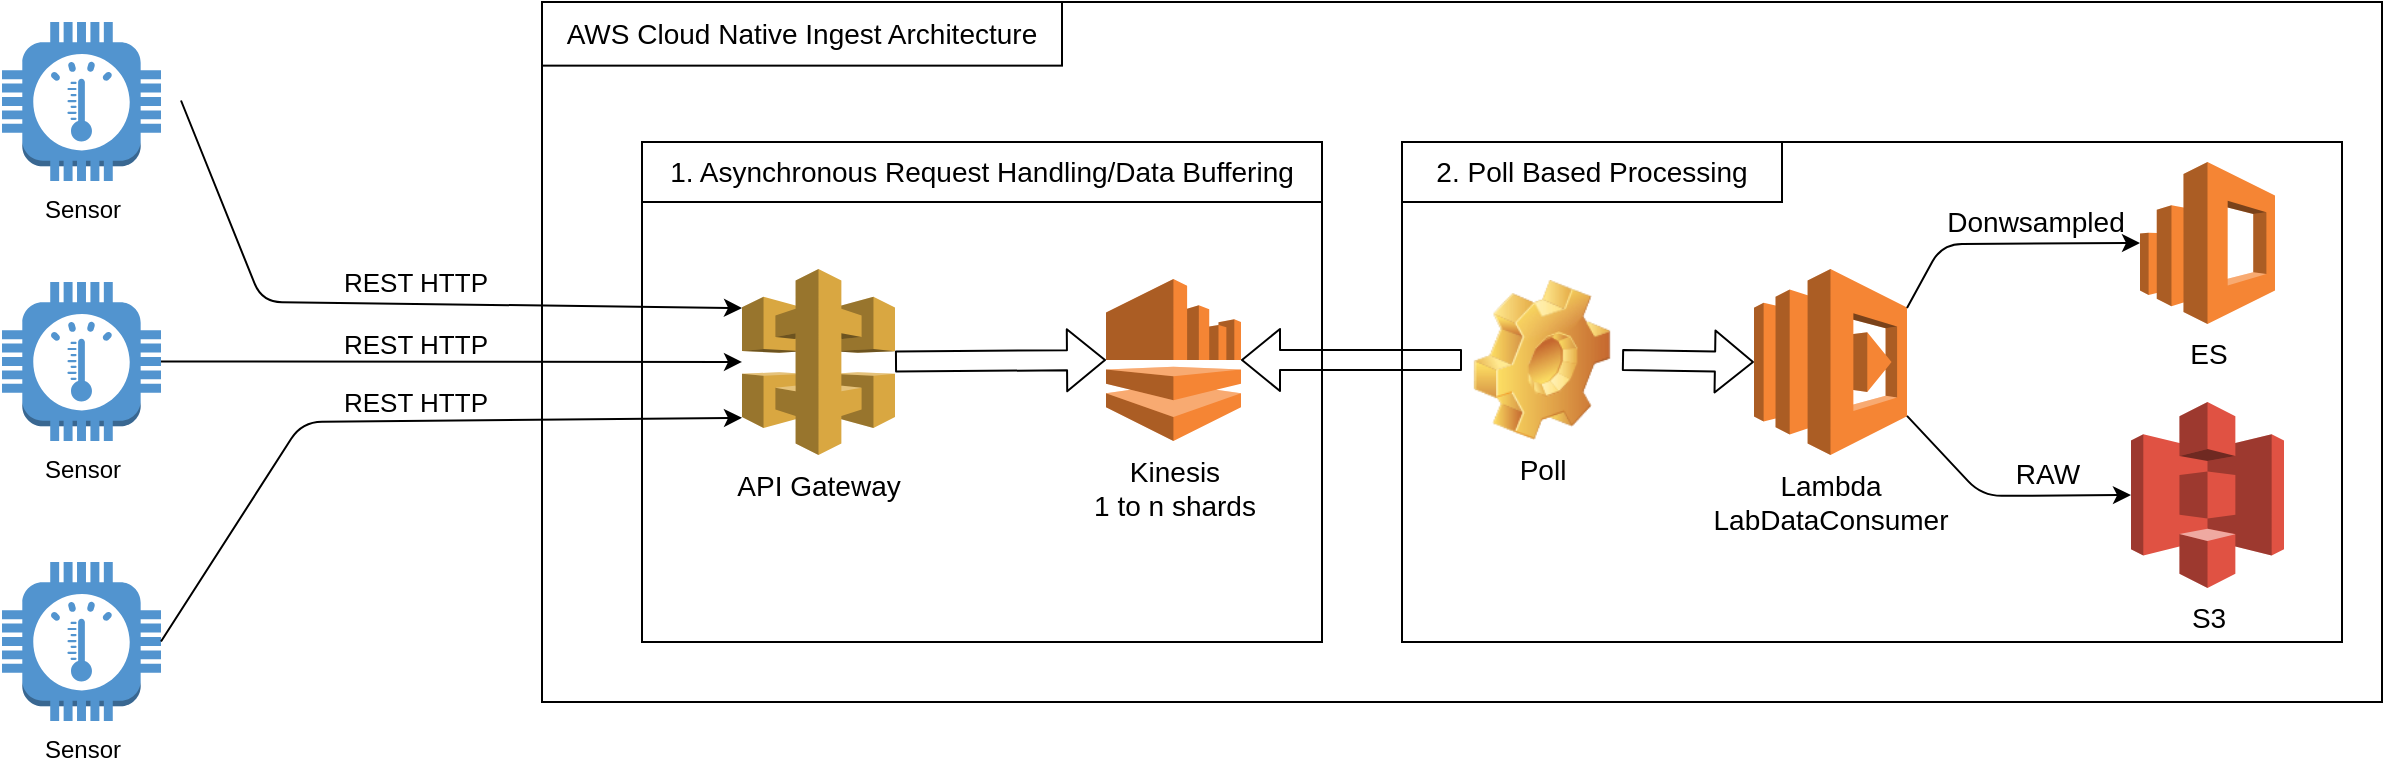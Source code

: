 <mxfile version="13.5.3" type="device"><diagram id="gIUG_GcnsoQfJPrxI-Oh" name="Page-1"><mxGraphModel dx="1336" dy="786" grid="1" gridSize="10" guides="1" tooltips="1" connect="1" arrows="1" fold="1" page="1" pageScale="1" pageWidth="1600" pageHeight="1200" math="0" shadow="0"><root><mxCell id="0"/><mxCell id="1" parent="0"/><mxCell id="aNSU7c9sMQJcYicodF1n-5" value="" style="group" vertex="1" connectable="0" parent="1"><mxGeometry x="370" y="30" width="920" height="350" as="geometry"/></mxCell><mxCell id="aNSU7c9sMQJcYicodF1n-7" value="" style="rounded=0;whiteSpace=wrap;html=1;gradientColor=#ffffff;fillColor=none;" vertex="1" parent="aNSU7c9sMQJcYicodF1n-5"><mxGeometry x="430" y="70" width="470" height="250" as="geometry"/></mxCell><mxCell id="Fa380eySER5qN0_SUqfM-9" value="" style="rounded=0;whiteSpace=wrap;html=1;fillColor=none;" parent="aNSU7c9sMQJcYicodF1n-5" vertex="1"><mxGeometry width="920" height="350" as="geometry"/></mxCell><mxCell id="Fa380eySER5qN0_SUqfM-10" value="&lt;font style=&quot;font-size: 14px&quot;&gt;AWS Cloud Native Ingest Architecture&lt;/font&gt;" style="rounded=0;whiteSpace=wrap;html=1;fillColor=none;" parent="aNSU7c9sMQJcYicodF1n-5" vertex="1"><mxGeometry width="260" height="31.818" as="geometry"/></mxCell><mxCell id="aNSU7c9sMQJcYicodF1n-6" value="&lt;font style=&quot;font-size: 14px&quot;&gt;Poll&lt;/font&gt;" style="image;html=1;image=img/lib/clip_art/general/Gear_128x128.png" vertex="1" parent="aNSU7c9sMQJcYicodF1n-5"><mxGeometry x="460" y="139" width="80" height="80" as="geometry"/></mxCell><mxCell id="aNSU7c9sMQJcYicodF1n-9" value="&lt;font style=&quot;font-size: 14px&quot;&gt;2. Poll Based Processing&lt;/font&gt;" style="rounded=0;whiteSpace=wrap;html=1;fillColor=none;" vertex="1" parent="aNSU7c9sMQJcYicodF1n-5"><mxGeometry x="430" y="70" width="190" height="30" as="geometry"/></mxCell><mxCell id="Fa380eySER5qN0_SUqfM-1" value="&lt;font style=&quot;font-size: 14px&quot;&gt;ES&lt;/font&gt;" style="outlineConnect=0;dashed=0;verticalLabelPosition=bottom;verticalAlign=top;align=center;html=1;shape=mxgraph.aws3.elasticsearch_service;fillColor=#F58534;gradientColor=none;" parent="aNSU7c9sMQJcYicodF1n-5" vertex="1"><mxGeometry x="799" y="80" width="67.5" height="81" as="geometry"/></mxCell><mxCell id="aNSU7c9sMQJcYicodF1n-10" value="S3" style="outlineConnect=0;dashed=0;verticalLabelPosition=bottom;verticalAlign=top;align=center;html=1;shape=mxgraph.aws3.s3;fillColor=#E05243;gradientColor=none;fontSize=14;" vertex="1" parent="aNSU7c9sMQJcYicodF1n-5"><mxGeometry x="794.5" y="200" width="76.5" height="93" as="geometry"/></mxCell><mxCell id="aNSU7c9sMQJcYicodF1n-21" value="Donwsampled" style="text;html=1;strokeColor=none;fillColor=none;align=center;verticalAlign=middle;whiteSpace=wrap;rounded=0;fontSize=14;" vertex="1" parent="aNSU7c9sMQJcYicodF1n-5"><mxGeometry x="727" y="100" width="40" height="20" as="geometry"/></mxCell><mxCell id="aNSU7c9sMQJcYicodF1n-22" value="RAW" style="text;html=1;strokeColor=none;fillColor=none;align=center;verticalAlign=middle;whiteSpace=wrap;rounded=0;fontSize=14;" vertex="1" parent="aNSU7c9sMQJcYicodF1n-5"><mxGeometry x="733" y="226" width="40" height="20" as="geometry"/></mxCell><mxCell id="Fa380eySER5qN0_SUqfM-8" value="" style="rounded=0;whiteSpace=wrap;html=1;fillColor=none;" parent="1" vertex="1"><mxGeometry x="420" y="100" width="340" height="250" as="geometry"/></mxCell><mxCell id="Fa380eySER5qN0_SUqfM-2" value="&lt;font style=&quot;font-size: 14px&quot;&gt;Kinesis&lt;br&gt;1 to n shards&lt;br&gt;&lt;/font&gt;" style="outlineConnect=0;dashed=0;verticalLabelPosition=bottom;verticalAlign=top;align=center;html=1;shape=mxgraph.aws3.kinesis;fillColor=#F58534;gradientColor=none;" parent="1" vertex="1"><mxGeometry x="652" y="168.5" width="67.5" height="81" as="geometry"/></mxCell><mxCell id="Fa380eySER5qN0_SUqfM-3" value="&lt;font style=&quot;font-size: 14px&quot;&gt;Lambda&lt;br&gt;LabDataConsumer&lt;br&gt;&lt;/font&gt;" style="outlineConnect=0;dashed=0;verticalLabelPosition=bottom;verticalAlign=top;align=center;html=1;shape=mxgraph.aws3.lambda;fillColor=#F58534;gradientColor=none;" parent="1" vertex="1"><mxGeometry x="976" y="163.5" width="76.5" height="93" as="geometry"/></mxCell><mxCell id="Fa380eySER5qN0_SUqfM-4" value="&lt;font style=&quot;font-size: 14px&quot;&gt;API Gateway&lt;/font&gt;" style="outlineConnect=0;dashed=0;verticalLabelPosition=bottom;verticalAlign=top;align=center;html=1;shape=mxgraph.aws3.api_gateway;fillColor=#D9A741;gradientColor=none;" parent="1" vertex="1"><mxGeometry x="470" y="163.5" width="76.5" height="93" as="geometry"/></mxCell><mxCell id="Fa380eySER5qN0_SUqfM-5" value="Sensor" style="outlineConnect=0;dashed=0;verticalLabelPosition=bottom;verticalAlign=top;align=center;html=1;shape=mxgraph.aws3.thermostat;fillColor=#5294CF;gradientColor=none;" parent="1" vertex="1"><mxGeometry x="100" y="40" width="79.5" height="79.5" as="geometry"/></mxCell><mxCell id="Fa380eySER5qN0_SUqfM-11" value="Sensor" style="outlineConnect=0;dashed=0;verticalLabelPosition=bottom;verticalAlign=top;align=center;html=1;shape=mxgraph.aws3.thermostat;fillColor=#5294CF;gradientColor=none;" parent="1" vertex="1"><mxGeometry x="100" y="170" width="79.5" height="79.5" as="geometry"/></mxCell><mxCell id="Fa380eySER5qN0_SUqfM-12" value="Sensor" style="outlineConnect=0;dashed=0;verticalLabelPosition=bottom;verticalAlign=top;align=center;html=1;shape=mxgraph.aws3.thermostat;fillColor=#5294CF;gradientColor=none;" parent="1" vertex="1"><mxGeometry x="100" y="310" width="79.5" height="79.5" as="geometry"/></mxCell><mxCell id="Fa380eySER5qN0_SUqfM-13" value="&lt;font style=&quot;font-size: 14px&quot;&gt;1. Asynchronous Request Handling/Data Buffering&lt;/font&gt;" style="rounded=0;whiteSpace=wrap;html=1;fillColor=none;" parent="1" vertex="1"><mxGeometry x="420" y="100" width="340" height="30" as="geometry"/></mxCell><mxCell id="Fa380eySER5qN0_SUqfM-17" value="" style="endArrow=classic;html=1;entryX=0;entryY=0.8;entryDx=0;entryDy=0;entryPerimeter=0;exitX=1;exitY=0.5;exitDx=0;exitDy=0;exitPerimeter=0;" parent="1" source="Fa380eySER5qN0_SUqfM-12" target="Fa380eySER5qN0_SUqfM-4" edge="1"><mxGeometry width="50" height="50" relative="1" as="geometry"><mxPoint x="200" y="370" as="sourcePoint"/><mxPoint x="250" y="320" as="targetPoint"/><Array as="points"><mxPoint x="250" y="240"/></Array></mxGeometry></mxCell><mxCell id="Fa380eySER5qN0_SUqfM-18" value="" style="endArrow=classic;html=1;exitX=1;exitY=0.5;exitDx=0;exitDy=0;exitPerimeter=0;" parent="1" source="Fa380eySER5qN0_SUqfM-11" target="Fa380eySER5qN0_SUqfM-4" edge="1"><mxGeometry width="50" height="50" relative="1" as="geometry"><mxPoint x="189.5" y="359.75" as="sourcePoint"/><mxPoint x="480" y="247.9" as="targetPoint"/></mxGeometry></mxCell><mxCell id="Fa380eySER5qN0_SUqfM-19" value="" style="endArrow=classic;html=1;exitX=1;exitY=0.5;exitDx=0;exitDy=0;exitPerimeter=0;entryX=0;entryY=0.21;entryDx=0;entryDy=0;entryPerimeter=0;" parent="1" target="Fa380eySER5qN0_SUqfM-4" edge="1"><mxGeometry width="50" height="50" relative="1" as="geometry"><mxPoint x="189.5" y="79.25" as="sourcePoint"/><mxPoint x="480" y="79.471" as="targetPoint"/><Array as="points"><mxPoint x="230" y="180"/></Array></mxGeometry></mxCell><mxCell id="aNSU7c9sMQJcYicodF1n-1" value="&lt;font style=&quot;font-size: 13px&quot;&gt;REST HTTP&lt;/font&gt;" style="text;html=1;strokeColor=none;fillColor=none;align=center;verticalAlign=middle;whiteSpace=wrap;rounded=0;" vertex="1" parent="1"><mxGeometry x="242" y="160.25" width="130" height="20" as="geometry"/></mxCell><mxCell id="aNSU7c9sMQJcYicodF1n-2" value="&lt;font style=&quot;font-size: 13px&quot;&gt;REST HTTP&lt;/font&gt;" style="text;html=1;strokeColor=none;fillColor=none;align=center;verticalAlign=middle;whiteSpace=wrap;rounded=0;" vertex="1" parent="1"><mxGeometry x="242" y="191" width="130" height="20" as="geometry"/></mxCell><mxCell id="aNSU7c9sMQJcYicodF1n-3" value="&lt;font style=&quot;font-size: 13px&quot;&gt;REST HTTP&lt;/font&gt;" style="text;html=1;strokeColor=none;fillColor=none;align=center;verticalAlign=middle;whiteSpace=wrap;rounded=0;" vertex="1" parent="1"><mxGeometry x="242" y="219.5" width="130" height="20" as="geometry"/></mxCell><mxCell id="aNSU7c9sMQJcYicodF1n-4" value="" style="shape=flexArrow;endArrow=classic;html=1;entryX=0;entryY=0.5;entryDx=0;entryDy=0;entryPerimeter=0;" edge="1" parent="1" source="Fa380eySER5qN0_SUqfM-4" target="Fa380eySER5qN0_SUqfM-2"><mxGeometry width="50" height="50" relative="1" as="geometry"><mxPoint x="546.5" y="210.692" as="sourcePoint"/><mxPoint x="860" y="610" as="targetPoint"/></mxGeometry></mxCell><mxCell id="aNSU7c9sMQJcYicodF1n-11" value="" style="shape=flexArrow;endArrow=classic;html=1;fontSize=14;entryX=1;entryY=0.5;entryDx=0;entryDy=0;entryPerimeter=0;exitX=0;exitY=0.5;exitDx=0;exitDy=0;" edge="1" parent="1" source="aNSU7c9sMQJcYicodF1n-6" target="Fa380eySER5qN0_SUqfM-2"><mxGeometry width="50" height="50" relative="1" as="geometry"><mxPoint x="760" y="240" as="sourcePoint"/><mxPoint x="810" y="190" as="targetPoint"/></mxGeometry></mxCell><mxCell id="aNSU7c9sMQJcYicodF1n-12" value="" style="shape=flexArrow;endArrow=classic;html=1;fontSize=14;entryX=0;entryY=0.5;entryDx=0;entryDy=0;entryPerimeter=0;exitX=1;exitY=0.5;exitDx=0;exitDy=0;" edge="1" parent="1" source="aNSU7c9sMQJcYicodF1n-6" target="Fa380eySER5qN0_SUqfM-3"><mxGeometry width="50" height="50" relative="1" as="geometry"><mxPoint x="1000.5" y="280" as="sourcePoint"/><mxPoint x="890" y="280" as="targetPoint"/></mxGeometry></mxCell><mxCell id="aNSU7c9sMQJcYicodF1n-17" value="" style="endArrow=classic;html=1;fontSize=14;exitX=1;exitY=0.21;exitDx=0;exitDy=0;exitPerimeter=0;entryX=0;entryY=0.5;entryDx=0;entryDy=0;entryPerimeter=0;" edge="1" parent="1" source="Fa380eySER5qN0_SUqfM-3" target="Fa380eySER5qN0_SUqfM-1"><mxGeometry width="50" height="50" relative="1" as="geometry"><mxPoint x="1070" y="190" as="sourcePoint"/><mxPoint x="1120" y="140" as="targetPoint"/><Array as="points"><mxPoint x="1070" y="151"/></Array></mxGeometry></mxCell><mxCell id="aNSU7c9sMQJcYicodF1n-20" value="" style="endArrow=classic;html=1;fontSize=14;exitX=1;exitY=0.79;exitDx=0;exitDy=0;exitPerimeter=0;entryX=0;entryY=0.5;entryDx=0;entryDy=0;entryPerimeter=0;" edge="1" parent="1" source="Fa380eySER5qN0_SUqfM-3" target="aNSU7c9sMQJcYicodF1n-10"><mxGeometry width="50" height="50" relative="1" as="geometry"><mxPoint x="1090" y="280" as="sourcePoint"/><mxPoint x="1140" y="230" as="targetPoint"/><Array as="points"><mxPoint x="1090" y="277"/></Array></mxGeometry></mxCell></root></mxGraphModel></diagram></mxfile>